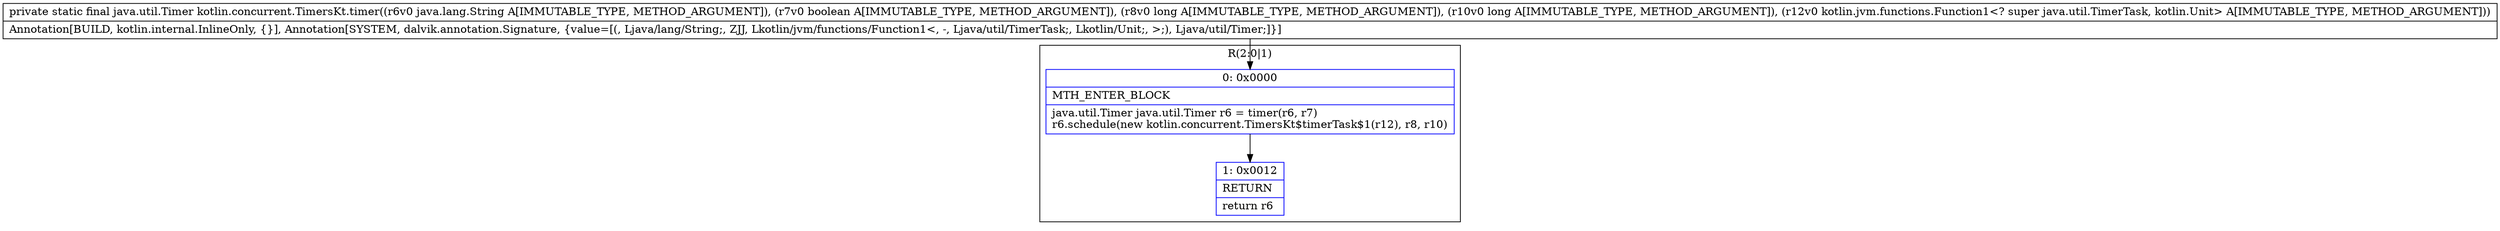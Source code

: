 digraph "CFG forkotlin.concurrent.TimersKt.timer(Ljava\/lang\/String;ZJJLkotlin\/jvm\/functions\/Function1;)Ljava\/util\/Timer;" {
subgraph cluster_Region_231324139 {
label = "R(2:0|1)";
node [shape=record,color=blue];
Node_0 [shape=record,label="{0\:\ 0x0000|MTH_ENTER_BLOCK\l|java.util.Timer java.util.Timer r6 = timer(r6, r7)\lr6.schedule(new kotlin.concurrent.TimersKt$timerTask$1(r12), r8, r10)\l}"];
Node_1 [shape=record,label="{1\:\ 0x0012|RETURN\l|return r6\l}"];
}
MethodNode[shape=record,label="{private static final java.util.Timer kotlin.concurrent.TimersKt.timer((r6v0 java.lang.String A[IMMUTABLE_TYPE, METHOD_ARGUMENT]), (r7v0 boolean A[IMMUTABLE_TYPE, METHOD_ARGUMENT]), (r8v0 long A[IMMUTABLE_TYPE, METHOD_ARGUMENT]), (r10v0 long A[IMMUTABLE_TYPE, METHOD_ARGUMENT]), (r12v0 kotlin.jvm.functions.Function1\<? super java.util.TimerTask, kotlin.Unit\> A[IMMUTABLE_TYPE, METHOD_ARGUMENT]))  | Annotation[BUILD, kotlin.internal.InlineOnly, \{\}], Annotation[SYSTEM, dalvik.annotation.Signature, \{value=[(, Ljava\/lang\/String;, ZJJ, Lkotlin\/jvm\/functions\/Function1\<, \-, Ljava\/util\/TimerTask;, Lkotlin\/Unit;, \>;), Ljava\/util\/Timer;]\}]\l}"];
MethodNode -> Node_0;
Node_0 -> Node_1;
}

